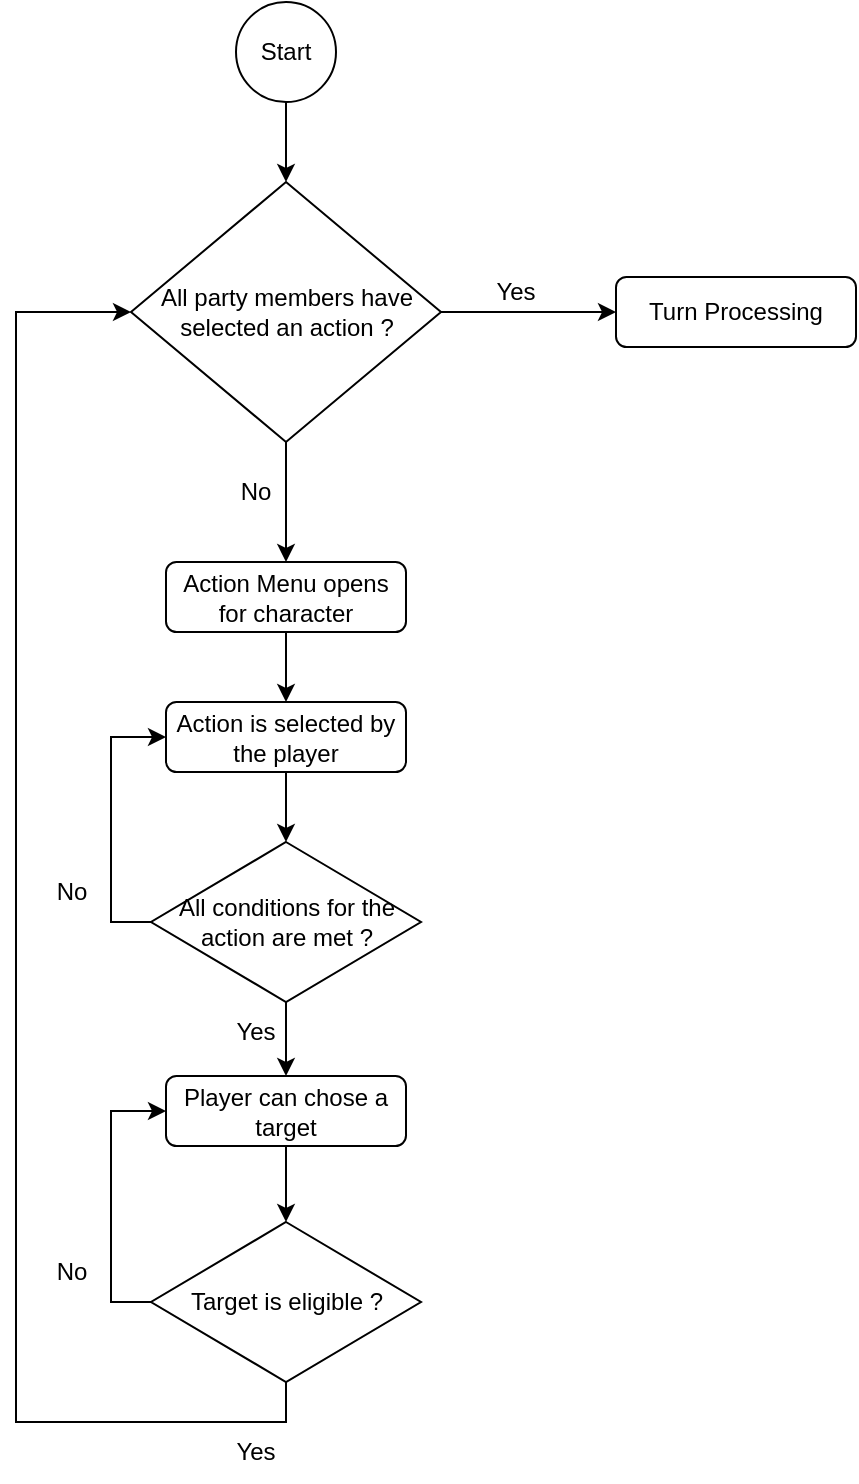 <mxfile version="24.6.4" type="device">
  <diagram name="Page-1" id="SpkLmQyRl0QkQ235IwdW">
    <mxGraphModel dx="1434" dy="844" grid="1" gridSize="10" guides="1" tooltips="1" connect="1" arrows="1" fold="1" page="1" pageScale="1" pageWidth="827" pageHeight="1169" math="0" shadow="0">
      <root>
        <mxCell id="0" />
        <mxCell id="1" parent="0" />
        <mxCell id="3OYntuXGsv7Qcak_kdjn-3" style="edgeStyle=orthogonalEdgeStyle;rounded=0;orthogonalLoop=1;jettySize=auto;html=1;exitX=0.5;exitY=1;exitDx=0;exitDy=0;entryX=0.5;entryY=0;entryDx=0;entryDy=0;" edge="1" parent="1" source="3OYntuXGsv7Qcak_kdjn-1" target="3OYntuXGsv7Qcak_kdjn-2">
          <mxGeometry relative="1" as="geometry" />
        </mxCell>
        <mxCell id="3OYntuXGsv7Qcak_kdjn-1" value="Start" style="ellipse;whiteSpace=wrap;html=1;aspect=fixed;" vertex="1" parent="1">
          <mxGeometry x="160" y="30" width="50" height="50" as="geometry" />
        </mxCell>
        <mxCell id="3OYntuXGsv7Qcak_kdjn-6" style="edgeStyle=orthogonalEdgeStyle;rounded=0;orthogonalLoop=1;jettySize=auto;html=1;exitX=0.5;exitY=1;exitDx=0;exitDy=0;entryX=0.5;entryY=0;entryDx=0;entryDy=0;" edge="1" parent="1" source="3OYntuXGsv7Qcak_kdjn-2" target="3OYntuXGsv7Qcak_kdjn-5">
          <mxGeometry relative="1" as="geometry" />
        </mxCell>
        <mxCell id="3OYntuXGsv7Qcak_kdjn-25" style="edgeStyle=orthogonalEdgeStyle;rounded=0;orthogonalLoop=1;jettySize=auto;html=1;exitX=1;exitY=0.5;exitDx=0;exitDy=0;entryX=0;entryY=0.5;entryDx=0;entryDy=0;" edge="1" parent="1" source="3OYntuXGsv7Qcak_kdjn-2" target="3OYntuXGsv7Qcak_kdjn-4">
          <mxGeometry relative="1" as="geometry" />
        </mxCell>
        <mxCell id="3OYntuXGsv7Qcak_kdjn-2" value="All party members have selected an action ?" style="rhombus;whiteSpace=wrap;html=1;" vertex="1" parent="1">
          <mxGeometry x="107.5" y="120" width="155" height="130" as="geometry" />
        </mxCell>
        <mxCell id="3OYntuXGsv7Qcak_kdjn-4" value="Turn Processing" style="rounded=1;whiteSpace=wrap;html=1;" vertex="1" parent="1">
          <mxGeometry x="350" y="167.5" width="120" height="35" as="geometry" />
        </mxCell>
        <mxCell id="3OYntuXGsv7Qcak_kdjn-10" style="edgeStyle=orthogonalEdgeStyle;rounded=0;orthogonalLoop=1;jettySize=auto;html=1;exitX=0.5;exitY=1;exitDx=0;exitDy=0;entryX=0.5;entryY=0;entryDx=0;entryDy=0;" edge="1" parent="1" source="3OYntuXGsv7Qcak_kdjn-5" target="3OYntuXGsv7Qcak_kdjn-9">
          <mxGeometry relative="1" as="geometry" />
        </mxCell>
        <mxCell id="3OYntuXGsv7Qcak_kdjn-5" value="Action Menu opens for character" style="rounded=1;whiteSpace=wrap;html=1;" vertex="1" parent="1">
          <mxGeometry x="125" y="310" width="120" height="35" as="geometry" />
        </mxCell>
        <mxCell id="3OYntuXGsv7Qcak_kdjn-7" value="No" style="text;html=1;align=center;verticalAlign=middle;whiteSpace=wrap;rounded=0;" vertex="1" parent="1">
          <mxGeometry x="140" y="260" width="60" height="30" as="geometry" />
        </mxCell>
        <mxCell id="3OYntuXGsv7Qcak_kdjn-12" style="edgeStyle=orthogonalEdgeStyle;rounded=0;orthogonalLoop=1;jettySize=auto;html=1;exitX=0.5;exitY=1;exitDx=0;exitDy=0;entryX=0.5;entryY=0;entryDx=0;entryDy=0;" edge="1" parent="1" source="3OYntuXGsv7Qcak_kdjn-9" target="3OYntuXGsv7Qcak_kdjn-11">
          <mxGeometry relative="1" as="geometry" />
        </mxCell>
        <mxCell id="3OYntuXGsv7Qcak_kdjn-9" value="Action is selected by the player" style="rounded=1;whiteSpace=wrap;html=1;" vertex="1" parent="1">
          <mxGeometry x="125" y="380" width="120" height="35" as="geometry" />
        </mxCell>
        <mxCell id="3OYntuXGsv7Qcak_kdjn-13" style="edgeStyle=orthogonalEdgeStyle;rounded=0;orthogonalLoop=1;jettySize=auto;html=1;exitX=0;exitY=0.5;exitDx=0;exitDy=0;entryX=0;entryY=0.5;entryDx=0;entryDy=0;" edge="1" parent="1" source="3OYntuXGsv7Qcak_kdjn-11" target="3OYntuXGsv7Qcak_kdjn-9">
          <mxGeometry relative="1" as="geometry" />
        </mxCell>
        <mxCell id="3OYntuXGsv7Qcak_kdjn-16" style="edgeStyle=orthogonalEdgeStyle;rounded=0;orthogonalLoop=1;jettySize=auto;html=1;exitX=0.5;exitY=1;exitDx=0;exitDy=0;entryX=0.5;entryY=0;entryDx=0;entryDy=0;" edge="1" parent="1" source="3OYntuXGsv7Qcak_kdjn-11" target="3OYntuXGsv7Qcak_kdjn-15">
          <mxGeometry relative="1" as="geometry" />
        </mxCell>
        <mxCell id="3OYntuXGsv7Qcak_kdjn-11" value="All conditions for the action are met ?" style="rhombus;whiteSpace=wrap;html=1;" vertex="1" parent="1">
          <mxGeometry x="117.5" y="450" width="135" height="80" as="geometry" />
        </mxCell>
        <mxCell id="3OYntuXGsv7Qcak_kdjn-14" value="No" style="text;html=1;align=center;verticalAlign=middle;whiteSpace=wrap;rounded=0;" vertex="1" parent="1">
          <mxGeometry x="47.5" y="460" width="60" height="30" as="geometry" />
        </mxCell>
        <mxCell id="3OYntuXGsv7Qcak_kdjn-19" style="edgeStyle=orthogonalEdgeStyle;rounded=0;orthogonalLoop=1;jettySize=auto;html=1;exitX=0.5;exitY=1;exitDx=0;exitDy=0;entryX=0.5;entryY=0;entryDx=0;entryDy=0;" edge="1" parent="1" source="3OYntuXGsv7Qcak_kdjn-15" target="3OYntuXGsv7Qcak_kdjn-18">
          <mxGeometry relative="1" as="geometry" />
        </mxCell>
        <mxCell id="3OYntuXGsv7Qcak_kdjn-15" value="Player can chose a target" style="rounded=1;whiteSpace=wrap;html=1;" vertex="1" parent="1">
          <mxGeometry x="125" y="567" width="120" height="35" as="geometry" />
        </mxCell>
        <mxCell id="3OYntuXGsv7Qcak_kdjn-17" value="Yes" style="text;html=1;align=center;verticalAlign=middle;whiteSpace=wrap;rounded=0;" vertex="1" parent="1">
          <mxGeometry x="140" y="530" width="60" height="30" as="geometry" />
        </mxCell>
        <mxCell id="3OYntuXGsv7Qcak_kdjn-20" style="edgeStyle=orthogonalEdgeStyle;rounded=0;orthogonalLoop=1;jettySize=auto;html=1;exitX=0;exitY=0.5;exitDx=0;exitDy=0;entryX=0;entryY=0.5;entryDx=0;entryDy=0;" edge="1" parent="1" source="3OYntuXGsv7Qcak_kdjn-18" target="3OYntuXGsv7Qcak_kdjn-15">
          <mxGeometry relative="1" as="geometry" />
        </mxCell>
        <mxCell id="3OYntuXGsv7Qcak_kdjn-23" style="edgeStyle=orthogonalEdgeStyle;rounded=0;orthogonalLoop=1;jettySize=auto;html=1;exitX=0.5;exitY=1;exitDx=0;exitDy=0;entryX=0;entryY=0.5;entryDx=0;entryDy=0;" edge="1" parent="1" source="3OYntuXGsv7Qcak_kdjn-18" target="3OYntuXGsv7Qcak_kdjn-2">
          <mxGeometry relative="1" as="geometry">
            <Array as="points">
              <mxPoint x="185" y="740" />
              <mxPoint x="50" y="740" />
              <mxPoint x="50" y="185" />
            </Array>
          </mxGeometry>
        </mxCell>
        <mxCell id="3OYntuXGsv7Qcak_kdjn-18" value="Target is eligible ?" style="rhombus;whiteSpace=wrap;html=1;" vertex="1" parent="1">
          <mxGeometry x="117.5" y="640" width="135" height="80" as="geometry" />
        </mxCell>
        <mxCell id="3OYntuXGsv7Qcak_kdjn-21" value="No" style="text;html=1;align=center;verticalAlign=middle;whiteSpace=wrap;rounded=0;" vertex="1" parent="1">
          <mxGeometry x="47.5" y="650" width="60" height="30" as="geometry" />
        </mxCell>
        <mxCell id="3OYntuXGsv7Qcak_kdjn-24" value="Yes" style="text;html=1;align=center;verticalAlign=middle;whiteSpace=wrap;rounded=0;" vertex="1" parent="1">
          <mxGeometry x="140" y="740" width="60" height="30" as="geometry" />
        </mxCell>
        <mxCell id="3OYntuXGsv7Qcak_kdjn-26" value="Yes" style="text;html=1;align=center;verticalAlign=middle;whiteSpace=wrap;rounded=0;" vertex="1" parent="1">
          <mxGeometry x="270" y="160" width="60" height="30" as="geometry" />
        </mxCell>
      </root>
    </mxGraphModel>
  </diagram>
</mxfile>
